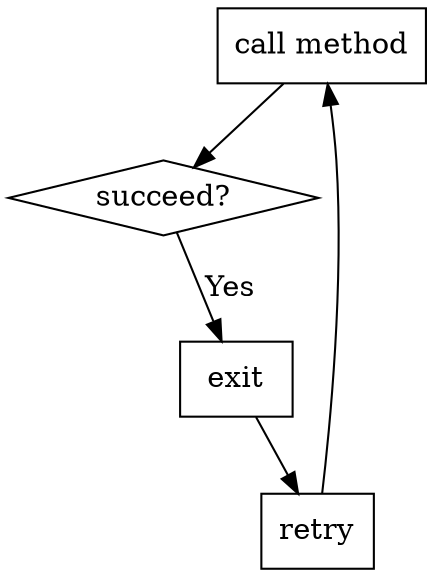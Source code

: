 digraph G {
"call method" [shape=box]
"succeed?" [shape=diamond]
"call method" -> "succeed?" 
"exit" [shape=box]
"succeed?" -> "exit" [label="Yes"]
"retry" [shape=box]
"exit" -> "retry" 
"call method" [shape=box]
"retry" -> "call method" 
}
